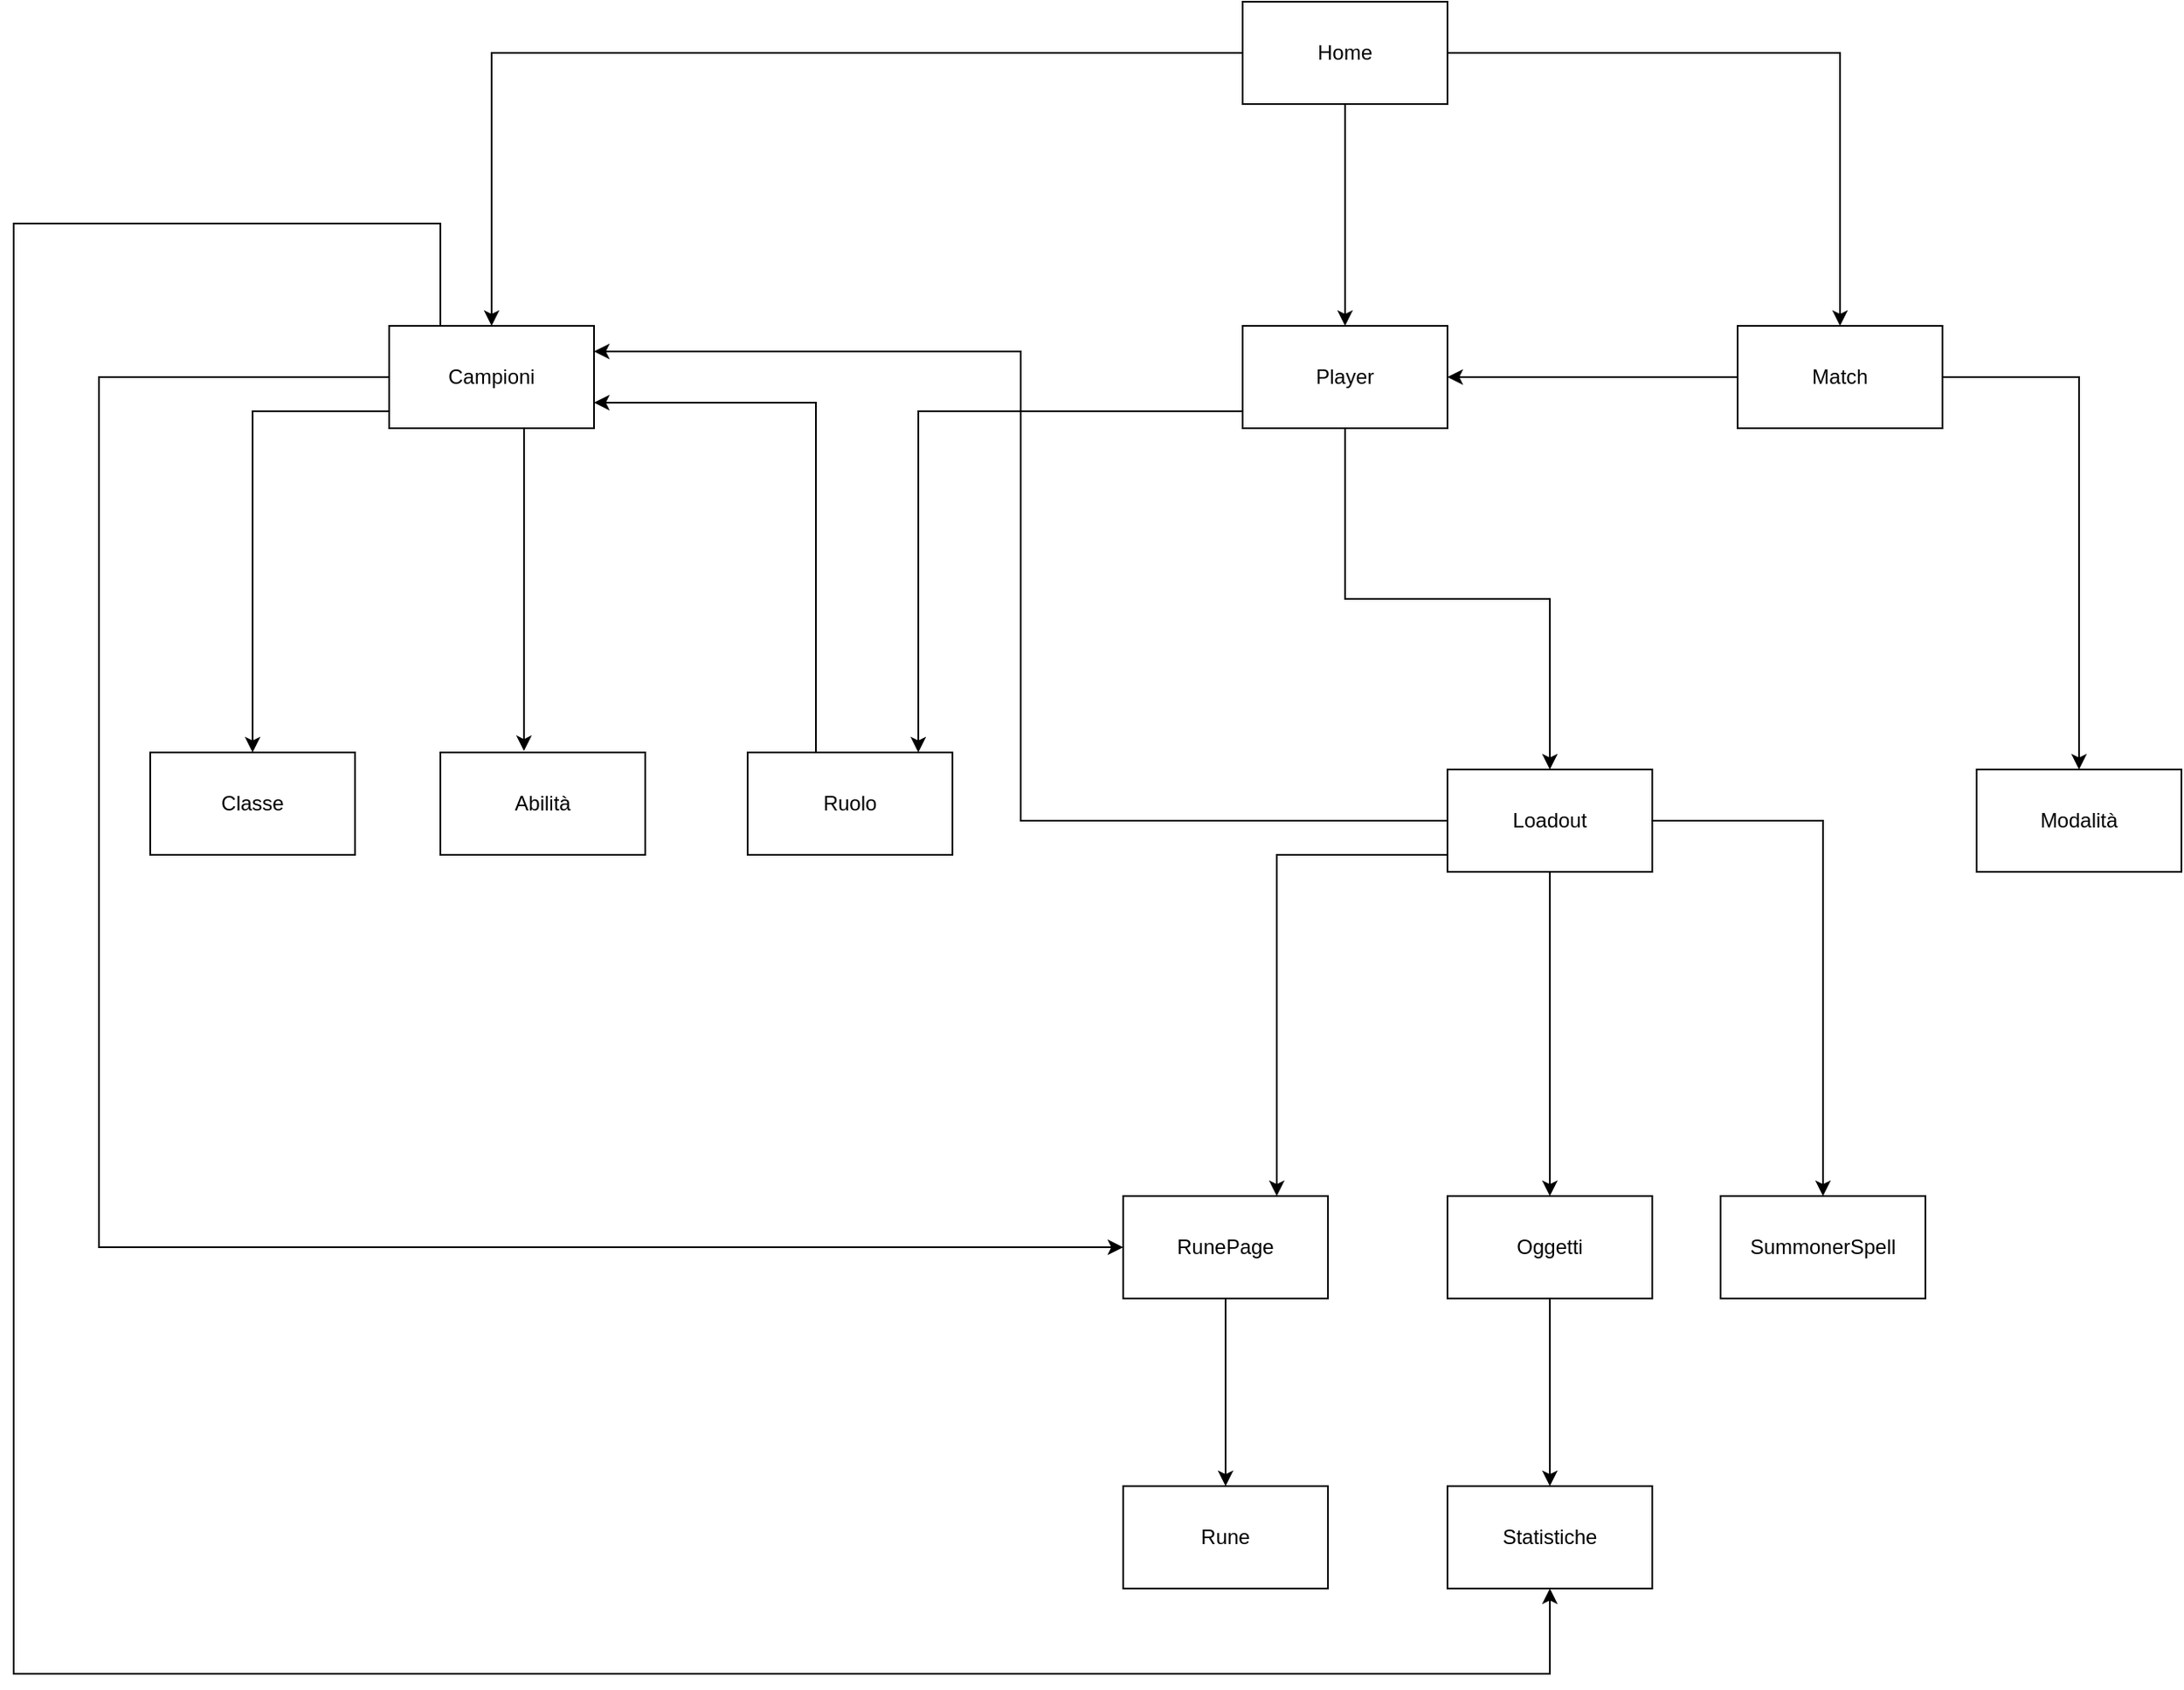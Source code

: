 <mxfile version="24.3.1" type="device">
  <diagram name="Pagina-1" id="B301QeatODutJ-bav4rF">
    <mxGraphModel dx="2541" dy="2127" grid="1" gridSize="10" guides="1" tooltips="1" connect="1" arrows="1" fold="1" page="1" pageScale="1" pageWidth="827" pageHeight="1169" math="0" shadow="0">
      <root>
        <mxCell id="0" />
        <mxCell id="1" parent="0" />
        <mxCell id="qwlqoothlWGYay0OzHZp-24" style="edgeStyle=orthogonalEdgeStyle;rounded=0;orthogonalLoop=1;jettySize=auto;html=1;" parent="1" source="qwlqoothlWGYay0OzHZp-1" target="qwlqoothlWGYay0OzHZp-7" edge="1">
          <mxGeometry relative="1" as="geometry">
            <Array as="points">
              <mxPoint x="590" y="-270" />
            </Array>
          </mxGeometry>
        </mxCell>
        <mxCell id="b3RHVqqAT-xLDUqazq1x-2" style="edgeStyle=orthogonalEdgeStyle;rounded=0;orthogonalLoop=1;jettySize=auto;html=1;entryX=0.5;entryY=0;entryDx=0;entryDy=0;" edge="1" parent="1" source="qwlqoothlWGYay0OzHZp-1" target="qwlqoothlWGYay0OzHZp-11">
          <mxGeometry relative="1" as="geometry" />
        </mxCell>
        <mxCell id="b3RHVqqAT-xLDUqazq1x-9" style="edgeStyle=orthogonalEdgeStyle;rounded=0;orthogonalLoop=1;jettySize=auto;html=1;entryX=0.5;entryY=0;entryDx=0;entryDy=0;" edge="1" parent="1" source="qwlqoothlWGYay0OzHZp-1" target="qwlqoothlWGYay0OzHZp-3">
          <mxGeometry relative="1" as="geometry" />
        </mxCell>
        <mxCell id="qwlqoothlWGYay0OzHZp-1" value="Home" style="rounded=0;whiteSpace=wrap;html=1;" parent="1" vertex="1">
          <mxGeometry x="240" y="-300" width="120" height="60" as="geometry" />
        </mxCell>
        <mxCell id="qwlqoothlWGYay0OzHZp-46" style="edgeStyle=orthogonalEdgeStyle;rounded=0;orthogonalLoop=1;jettySize=auto;html=1;entryX=0.5;entryY=1;entryDx=0;entryDy=0;" parent="1" source="qwlqoothlWGYay0OzHZp-3" target="qwlqoothlWGYay0OzHZp-5" edge="1">
          <mxGeometry relative="1" as="geometry">
            <Array as="points">
              <mxPoint x="-230" y="-170" />
              <mxPoint x="-480" y="-170" />
              <mxPoint x="-480" y="680" />
              <mxPoint x="420" y="680" />
            </Array>
          </mxGeometry>
        </mxCell>
        <mxCell id="b3RHVqqAT-xLDUqazq1x-6" style="edgeStyle=orthogonalEdgeStyle;rounded=0;orthogonalLoop=1;jettySize=auto;html=1;entryX=0.5;entryY=0;entryDx=0;entryDy=0;" edge="1" parent="1" source="qwlqoothlWGYay0OzHZp-3" target="qwlqoothlWGYay0OzHZp-14">
          <mxGeometry relative="1" as="geometry">
            <Array as="points">
              <mxPoint x="-340" y="-60" />
            </Array>
          </mxGeometry>
        </mxCell>
        <mxCell id="b3RHVqqAT-xLDUqazq1x-10" style="edgeStyle=orthogonalEdgeStyle;rounded=0;orthogonalLoop=1;jettySize=auto;html=1;entryX=0;entryY=0.5;entryDx=0;entryDy=0;" edge="1" parent="1" source="qwlqoothlWGYay0OzHZp-3" target="qwlqoothlWGYay0OzHZp-6">
          <mxGeometry relative="1" as="geometry">
            <Array as="points">
              <mxPoint x="-430" y="-80" />
              <mxPoint x="-430" y="430" />
            </Array>
          </mxGeometry>
        </mxCell>
        <mxCell id="qwlqoothlWGYay0OzHZp-3" value="Campioni" style="rounded=0;whiteSpace=wrap;html=1;" parent="1" vertex="1">
          <mxGeometry x="-260" y="-110" width="120" height="60" as="geometry" />
        </mxCell>
        <mxCell id="qwlqoothlWGYay0OzHZp-4" value="Abilità" style="rounded=0;whiteSpace=wrap;html=1;" parent="1" vertex="1">
          <mxGeometry x="-230" y="140" width="120" height="60" as="geometry" />
        </mxCell>
        <mxCell id="qwlqoothlWGYay0OzHZp-5" value="Statistiche" style="rounded=0;whiteSpace=wrap;html=1;" parent="1" vertex="1">
          <mxGeometry x="360" y="570" width="120" height="60" as="geometry" />
        </mxCell>
        <mxCell id="qwlqoothlWGYay0OzHZp-45" style="edgeStyle=orthogonalEdgeStyle;rounded=0;orthogonalLoop=1;jettySize=auto;html=1;entryX=0.5;entryY=0;entryDx=0;entryDy=0;" parent="1" source="qwlqoothlWGYay0OzHZp-6" target="qwlqoothlWGYay0OzHZp-9" edge="1">
          <mxGeometry relative="1" as="geometry" />
        </mxCell>
        <mxCell id="qwlqoothlWGYay0OzHZp-6" value="RunePage" style="rounded=0;whiteSpace=wrap;html=1;" parent="1" vertex="1">
          <mxGeometry x="170" y="400" width="120" height="60" as="geometry" />
        </mxCell>
        <mxCell id="qwlqoothlWGYay0OzHZp-40" style="edgeStyle=orthogonalEdgeStyle;rounded=0;orthogonalLoop=1;jettySize=auto;html=1;" parent="1" source="qwlqoothlWGYay0OzHZp-7" target="qwlqoothlWGYay0OzHZp-15" edge="1">
          <mxGeometry relative="1" as="geometry" />
        </mxCell>
        <mxCell id="b3RHVqqAT-xLDUqazq1x-1" style="edgeStyle=orthogonalEdgeStyle;rounded=0;orthogonalLoop=1;jettySize=auto;html=1;entryX=1;entryY=0.5;entryDx=0;entryDy=0;" edge="1" parent="1" source="qwlqoothlWGYay0OzHZp-7" target="qwlqoothlWGYay0OzHZp-11">
          <mxGeometry relative="1" as="geometry" />
        </mxCell>
        <mxCell id="qwlqoothlWGYay0OzHZp-7" value="Match" style="rounded=0;whiteSpace=wrap;html=1;" parent="1" vertex="1">
          <mxGeometry x="530" y="-110" width="120" height="60" as="geometry" />
        </mxCell>
        <mxCell id="qwlqoothlWGYay0OzHZp-9" value="Rune" style="rounded=0;whiteSpace=wrap;html=1;" parent="1" vertex="1">
          <mxGeometry x="170" y="570" width="120" height="60" as="geometry" />
        </mxCell>
        <mxCell id="qwlqoothlWGYay0OzHZp-28" style="edgeStyle=orthogonalEdgeStyle;rounded=0;orthogonalLoop=1;jettySize=auto;html=1;" parent="1" source="qwlqoothlWGYay0OzHZp-11" target="qwlqoothlWGYay0OzHZp-22" edge="1">
          <mxGeometry relative="1" as="geometry" />
        </mxCell>
        <mxCell id="qwlqoothlWGYay0OzHZp-58" style="edgeStyle=orthogonalEdgeStyle;rounded=0;orthogonalLoop=1;jettySize=auto;html=1;" parent="1" source="qwlqoothlWGYay0OzHZp-11" target="qwlqoothlWGYay0OzHZp-51" edge="1">
          <mxGeometry relative="1" as="geometry">
            <Array as="points">
              <mxPoint x="50" y="-60" />
            </Array>
          </mxGeometry>
        </mxCell>
        <mxCell id="qwlqoothlWGYay0OzHZp-11" value="Player" style="rounded=0;whiteSpace=wrap;html=1;" parent="1" vertex="1">
          <mxGeometry x="240" y="-110" width="120" height="60" as="geometry" />
        </mxCell>
        <mxCell id="qwlqoothlWGYay0OzHZp-13" value="SummonerSpell" style="rounded=0;whiteSpace=wrap;html=1;" parent="1" vertex="1">
          <mxGeometry x="520" y="400" width="120" height="60" as="geometry" />
        </mxCell>
        <mxCell id="qwlqoothlWGYay0OzHZp-14" value="Classe" style="rounded=0;whiteSpace=wrap;html=1;" parent="1" vertex="1">
          <mxGeometry x="-400" y="140" width="120" height="60" as="geometry" />
        </mxCell>
        <mxCell id="qwlqoothlWGYay0OzHZp-15" value="Modalità" style="rounded=0;whiteSpace=wrap;html=1;" parent="1" vertex="1">
          <mxGeometry x="670" y="150" width="120" height="60" as="geometry" />
        </mxCell>
        <mxCell id="qwlqoothlWGYay0OzHZp-35" style="edgeStyle=orthogonalEdgeStyle;rounded=0;orthogonalLoop=1;jettySize=auto;html=1;" parent="1" source="qwlqoothlWGYay0OzHZp-22" target="qwlqoothlWGYay0OzHZp-13" edge="1">
          <mxGeometry relative="1" as="geometry" />
        </mxCell>
        <mxCell id="qwlqoothlWGYay0OzHZp-41" style="edgeStyle=orthogonalEdgeStyle;rounded=0;orthogonalLoop=1;jettySize=auto;html=1;entryX=0.75;entryY=0;entryDx=0;entryDy=0;" parent="1" source="qwlqoothlWGYay0OzHZp-22" target="qwlqoothlWGYay0OzHZp-6" edge="1">
          <mxGeometry relative="1" as="geometry">
            <Array as="points">
              <mxPoint x="260" y="200" />
            </Array>
          </mxGeometry>
        </mxCell>
        <mxCell id="qwlqoothlWGYay0OzHZp-43" style="edgeStyle=orthogonalEdgeStyle;rounded=0;orthogonalLoop=1;jettySize=auto;html=1;" parent="1" source="qwlqoothlWGYay0OzHZp-22" target="qwlqoothlWGYay0OzHZp-29" edge="1">
          <mxGeometry relative="1" as="geometry" />
        </mxCell>
        <mxCell id="qwlqoothlWGYay0OzHZp-56" style="edgeStyle=orthogonalEdgeStyle;rounded=0;orthogonalLoop=1;jettySize=auto;html=1;entryX=1;entryY=0.25;entryDx=0;entryDy=0;" parent="1" source="qwlqoothlWGYay0OzHZp-22" target="qwlqoothlWGYay0OzHZp-3" edge="1">
          <mxGeometry relative="1" as="geometry" />
        </mxCell>
        <mxCell id="qwlqoothlWGYay0OzHZp-22" value="Loadout" style="rounded=0;whiteSpace=wrap;html=1;" parent="1" vertex="1">
          <mxGeometry x="360" y="150" width="120" height="60" as="geometry" />
        </mxCell>
        <mxCell id="qwlqoothlWGYay0OzHZp-37" style="edgeStyle=orthogonalEdgeStyle;rounded=0;orthogonalLoop=1;jettySize=auto;html=1;" parent="1" source="qwlqoothlWGYay0OzHZp-29" target="qwlqoothlWGYay0OzHZp-5" edge="1">
          <mxGeometry relative="1" as="geometry" />
        </mxCell>
        <mxCell id="qwlqoothlWGYay0OzHZp-29" value="Oggetti" style="rounded=0;whiteSpace=wrap;html=1;" parent="1" vertex="1">
          <mxGeometry x="360" y="400" width="120" height="60" as="geometry" />
        </mxCell>
        <mxCell id="b3RHVqqAT-xLDUqazq1x-11" style="edgeStyle=orthogonalEdgeStyle;rounded=0;orthogonalLoop=1;jettySize=auto;html=1;entryX=1;entryY=0.75;entryDx=0;entryDy=0;" edge="1" parent="1" source="qwlqoothlWGYay0OzHZp-51" target="qwlqoothlWGYay0OzHZp-3">
          <mxGeometry relative="1" as="geometry">
            <Array as="points">
              <mxPoint x="-10" y="-65" />
            </Array>
          </mxGeometry>
        </mxCell>
        <mxCell id="qwlqoothlWGYay0OzHZp-51" value="Ruolo" style="rounded=0;whiteSpace=wrap;html=1;" parent="1" vertex="1">
          <mxGeometry x="-50" y="140" width="120" height="60" as="geometry" />
        </mxCell>
        <mxCell id="qwlqoothlWGYay0OzHZp-52" style="edgeStyle=orthogonalEdgeStyle;rounded=0;orthogonalLoop=1;jettySize=auto;html=1;exitX=0.5;exitY=1;exitDx=0;exitDy=0;" parent="1" source="qwlqoothlWGYay0OzHZp-51" target="qwlqoothlWGYay0OzHZp-51" edge="1">
          <mxGeometry relative="1" as="geometry" />
        </mxCell>
        <mxCell id="b3RHVqqAT-xLDUqazq1x-12" style="edgeStyle=orthogonalEdgeStyle;rounded=0;orthogonalLoop=1;jettySize=auto;html=1;entryX=0.408;entryY=-0.014;entryDx=0;entryDy=0;entryPerimeter=0;" edge="1" parent="1" source="qwlqoothlWGYay0OzHZp-3" target="qwlqoothlWGYay0OzHZp-4">
          <mxGeometry relative="1" as="geometry">
            <Array as="points">
              <mxPoint x="-181" />
              <mxPoint x="-181" />
            </Array>
          </mxGeometry>
        </mxCell>
      </root>
    </mxGraphModel>
  </diagram>
</mxfile>
